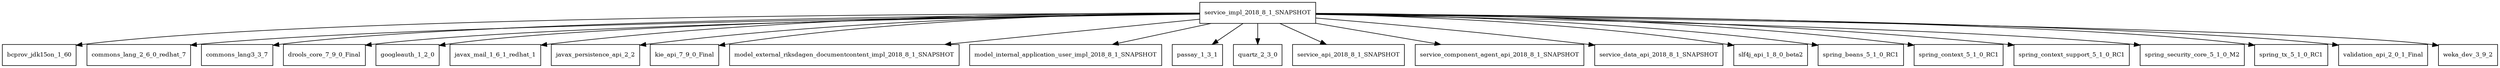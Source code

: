 digraph service_impl_2018_8_1_SNAPSHOT_dependencies {
  node [shape = box, fontsize=10.0];
  service_impl_2018_8_1_SNAPSHOT -> bcprov_jdk15on_1_60;
  service_impl_2018_8_1_SNAPSHOT -> commons_lang_2_6_0_redhat_7;
  service_impl_2018_8_1_SNAPSHOT -> commons_lang3_3_7;
  service_impl_2018_8_1_SNAPSHOT -> drools_core_7_9_0_Final;
  service_impl_2018_8_1_SNAPSHOT -> googleauth_1_2_0;
  service_impl_2018_8_1_SNAPSHOT -> javax_mail_1_6_1_redhat_1;
  service_impl_2018_8_1_SNAPSHOT -> javax_persistence_api_2_2;
  service_impl_2018_8_1_SNAPSHOT -> kie_api_7_9_0_Final;
  service_impl_2018_8_1_SNAPSHOT -> model_external_riksdagen_documentcontent_impl_2018_8_1_SNAPSHOT;
  service_impl_2018_8_1_SNAPSHOT -> model_internal_application_user_impl_2018_8_1_SNAPSHOT;
  service_impl_2018_8_1_SNAPSHOT -> passay_1_3_1;
  service_impl_2018_8_1_SNAPSHOT -> quartz_2_3_0;
  service_impl_2018_8_1_SNAPSHOT -> service_api_2018_8_1_SNAPSHOT;
  service_impl_2018_8_1_SNAPSHOT -> service_component_agent_api_2018_8_1_SNAPSHOT;
  service_impl_2018_8_1_SNAPSHOT -> service_data_api_2018_8_1_SNAPSHOT;
  service_impl_2018_8_1_SNAPSHOT -> slf4j_api_1_8_0_beta2;
  service_impl_2018_8_1_SNAPSHOT -> spring_beans_5_1_0_RC1;
  service_impl_2018_8_1_SNAPSHOT -> spring_context_5_1_0_RC1;
  service_impl_2018_8_1_SNAPSHOT -> spring_context_support_5_1_0_RC1;
  service_impl_2018_8_1_SNAPSHOT -> spring_security_core_5_1_0_M2;
  service_impl_2018_8_1_SNAPSHOT -> spring_tx_5_1_0_RC1;
  service_impl_2018_8_1_SNAPSHOT -> validation_api_2_0_1_Final;
  service_impl_2018_8_1_SNAPSHOT -> weka_dev_3_9_2;
}
